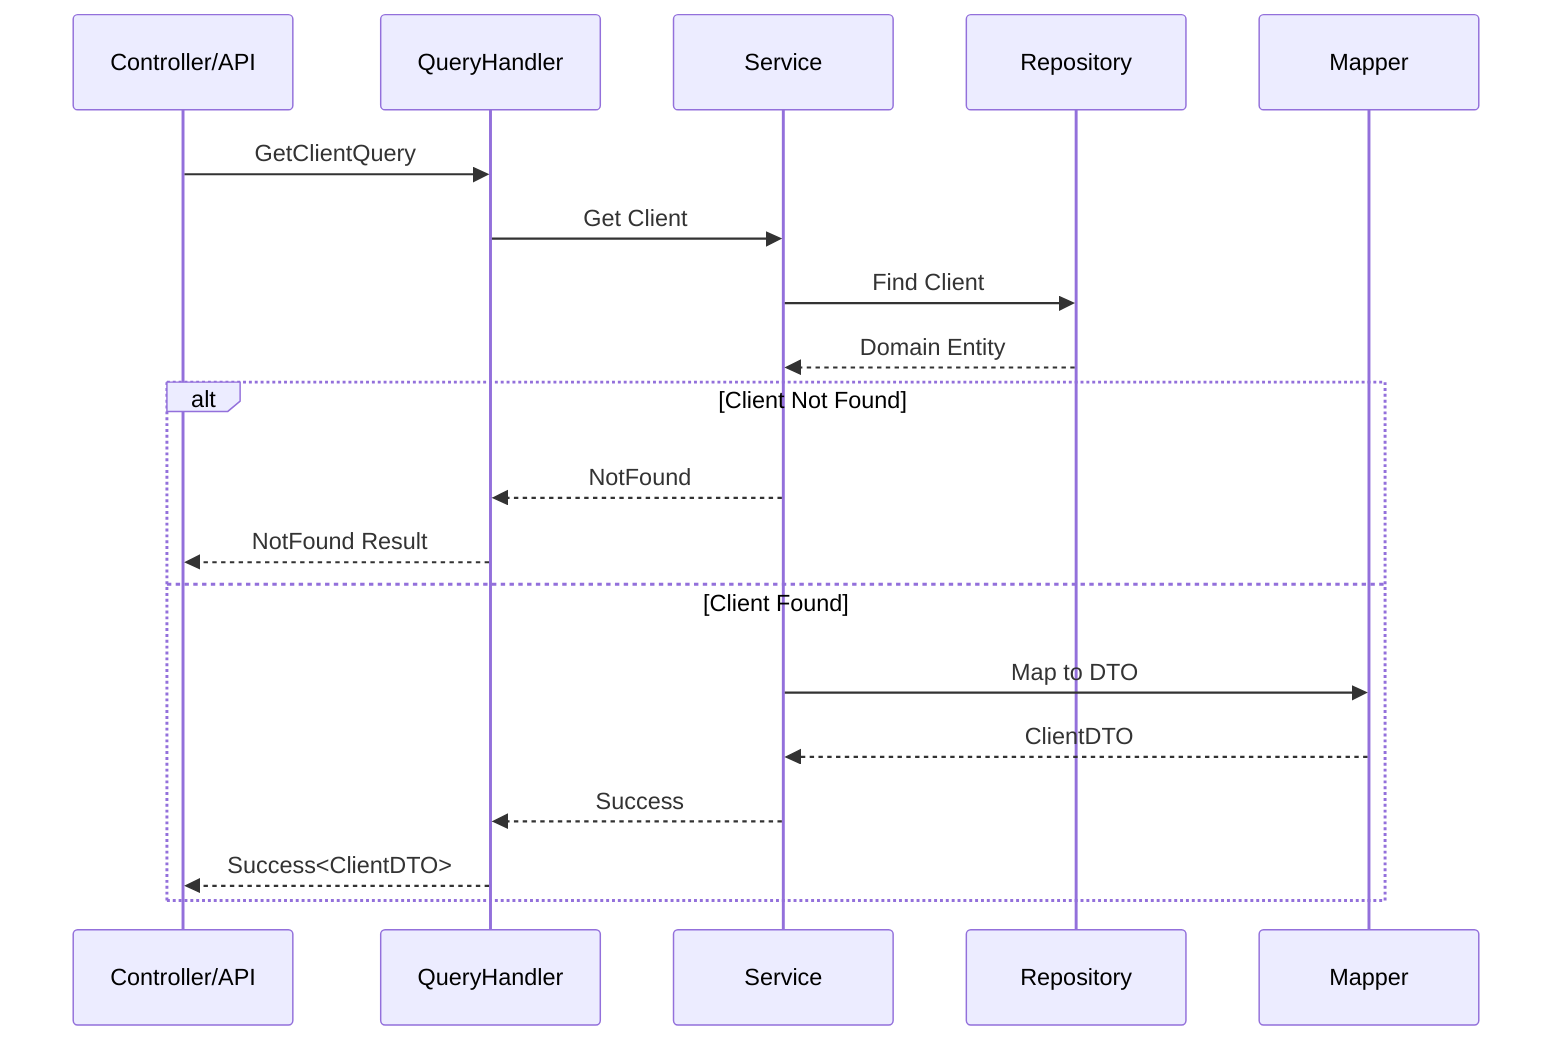 sequenceDiagram
    participant C as Controller/API
    participant H as QueryHandler
    participant S as Service
    participant R as Repository
    participant M as Mapper

    C->>H: GetClientQuery
    H->>S: Get Client
    S->>R: Find Client
    R-->>S: Domain Entity
    
    alt Client Not Found
        S-->>H: NotFound
        H-->>C: NotFound Result
    else Client Found
        S->>M: Map to DTO
        M-->>S: ClientDTO
        S-->>H: Success
        H-->>C: Success<ClientDTO>
    end
